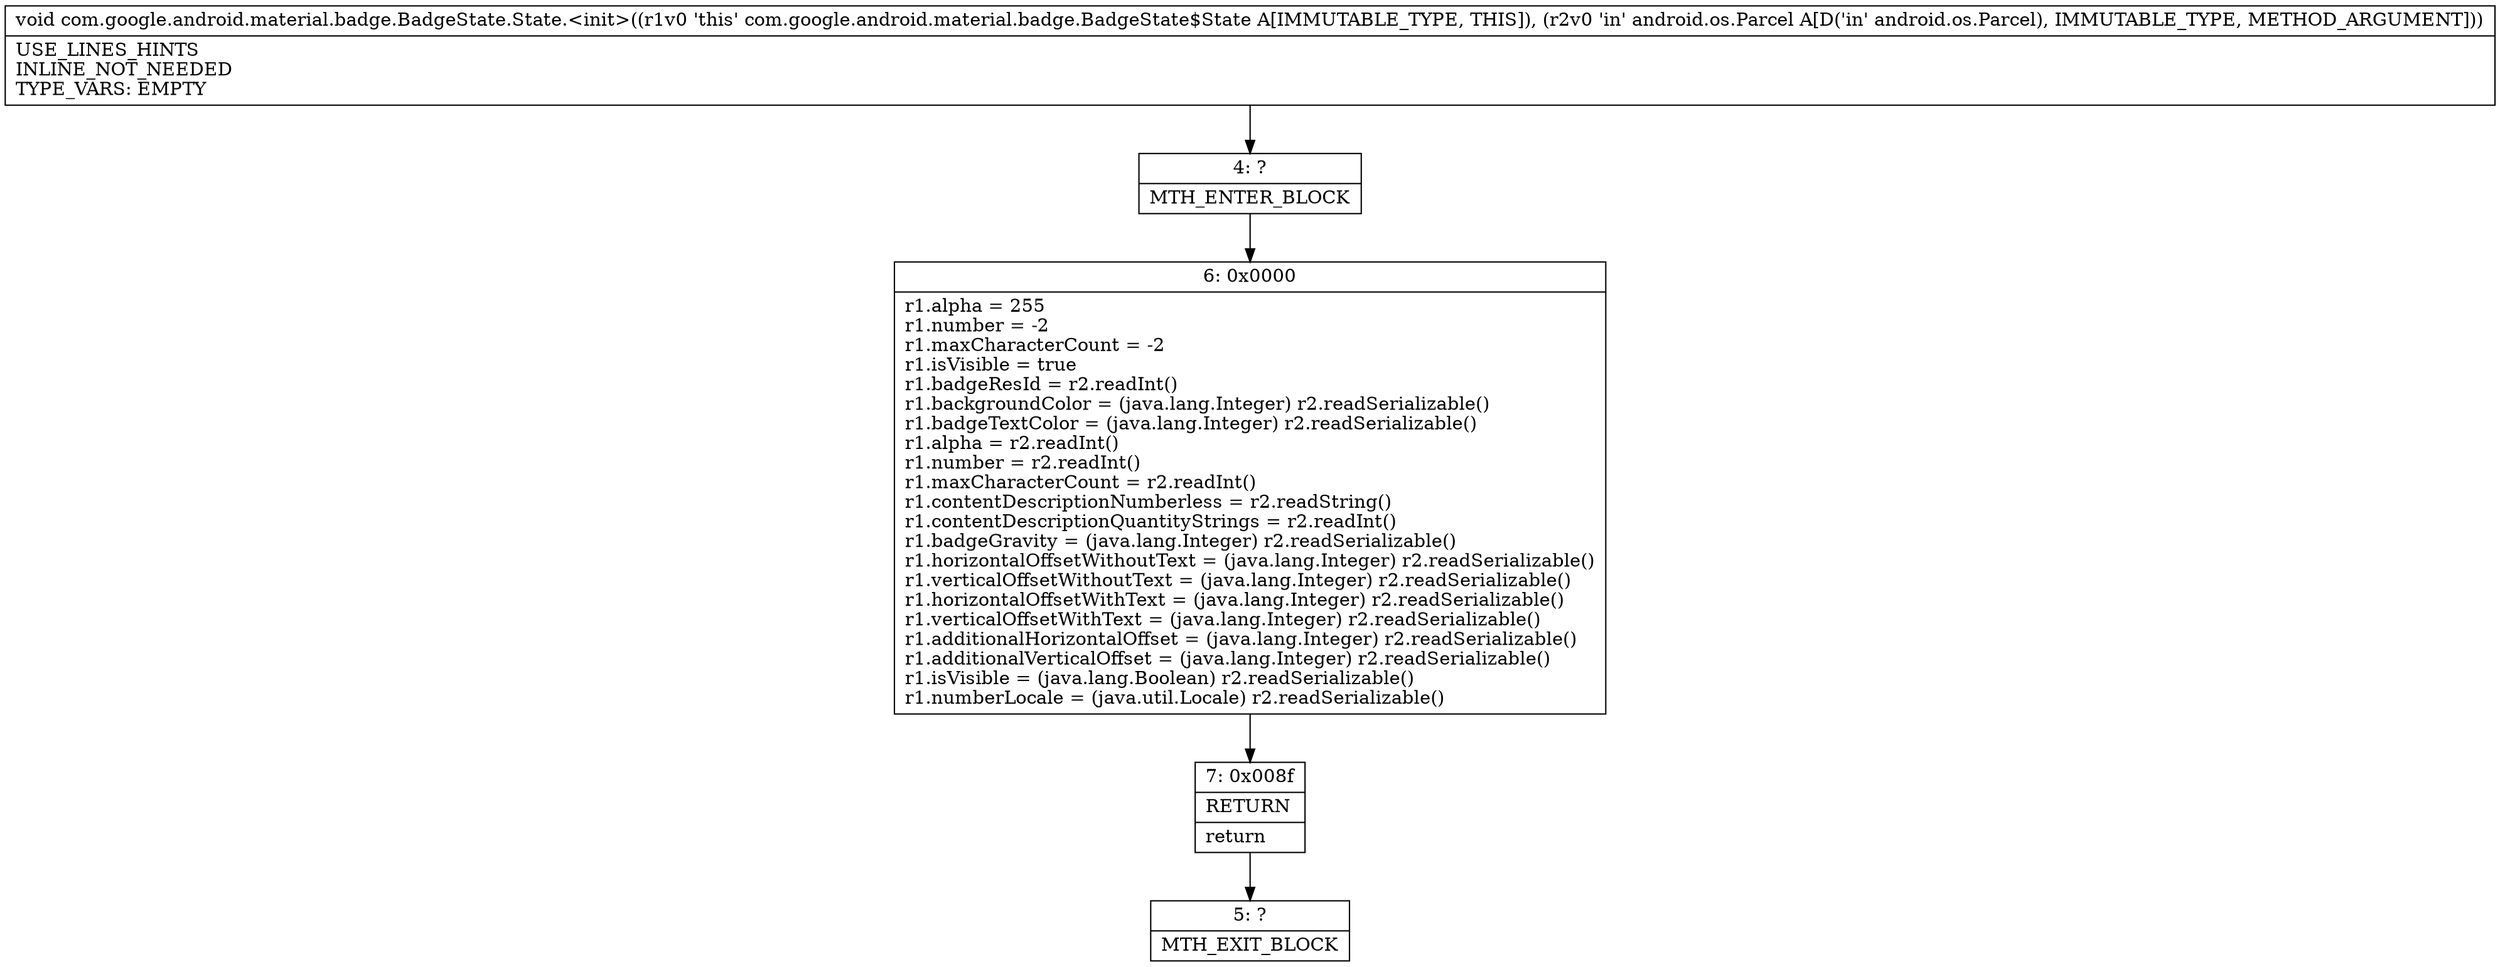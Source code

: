 digraph "CFG forcom.google.android.material.badge.BadgeState.State.\<init\>(Landroid\/os\/Parcel;)V" {
Node_4 [shape=record,label="{4\:\ ?|MTH_ENTER_BLOCK\l}"];
Node_6 [shape=record,label="{6\:\ 0x0000|r1.alpha = 255\lr1.number = \-2\lr1.maxCharacterCount = \-2\lr1.isVisible = true\lr1.badgeResId = r2.readInt()\lr1.backgroundColor = (java.lang.Integer) r2.readSerializable()\lr1.badgeTextColor = (java.lang.Integer) r2.readSerializable()\lr1.alpha = r2.readInt()\lr1.number = r2.readInt()\lr1.maxCharacterCount = r2.readInt()\lr1.contentDescriptionNumberless = r2.readString()\lr1.contentDescriptionQuantityStrings = r2.readInt()\lr1.badgeGravity = (java.lang.Integer) r2.readSerializable()\lr1.horizontalOffsetWithoutText = (java.lang.Integer) r2.readSerializable()\lr1.verticalOffsetWithoutText = (java.lang.Integer) r2.readSerializable()\lr1.horizontalOffsetWithText = (java.lang.Integer) r2.readSerializable()\lr1.verticalOffsetWithText = (java.lang.Integer) r2.readSerializable()\lr1.additionalHorizontalOffset = (java.lang.Integer) r2.readSerializable()\lr1.additionalVerticalOffset = (java.lang.Integer) r2.readSerializable()\lr1.isVisible = (java.lang.Boolean) r2.readSerializable()\lr1.numberLocale = (java.util.Locale) r2.readSerializable()\l}"];
Node_7 [shape=record,label="{7\:\ 0x008f|RETURN\l|return\l}"];
Node_5 [shape=record,label="{5\:\ ?|MTH_EXIT_BLOCK\l}"];
MethodNode[shape=record,label="{void com.google.android.material.badge.BadgeState.State.\<init\>((r1v0 'this' com.google.android.material.badge.BadgeState$State A[IMMUTABLE_TYPE, THIS]), (r2v0 'in' android.os.Parcel A[D('in' android.os.Parcel), IMMUTABLE_TYPE, METHOD_ARGUMENT]))  | USE_LINES_HINTS\lINLINE_NOT_NEEDED\lTYPE_VARS: EMPTY\l}"];
MethodNode -> Node_4;Node_4 -> Node_6;
Node_6 -> Node_7;
Node_7 -> Node_5;
}

